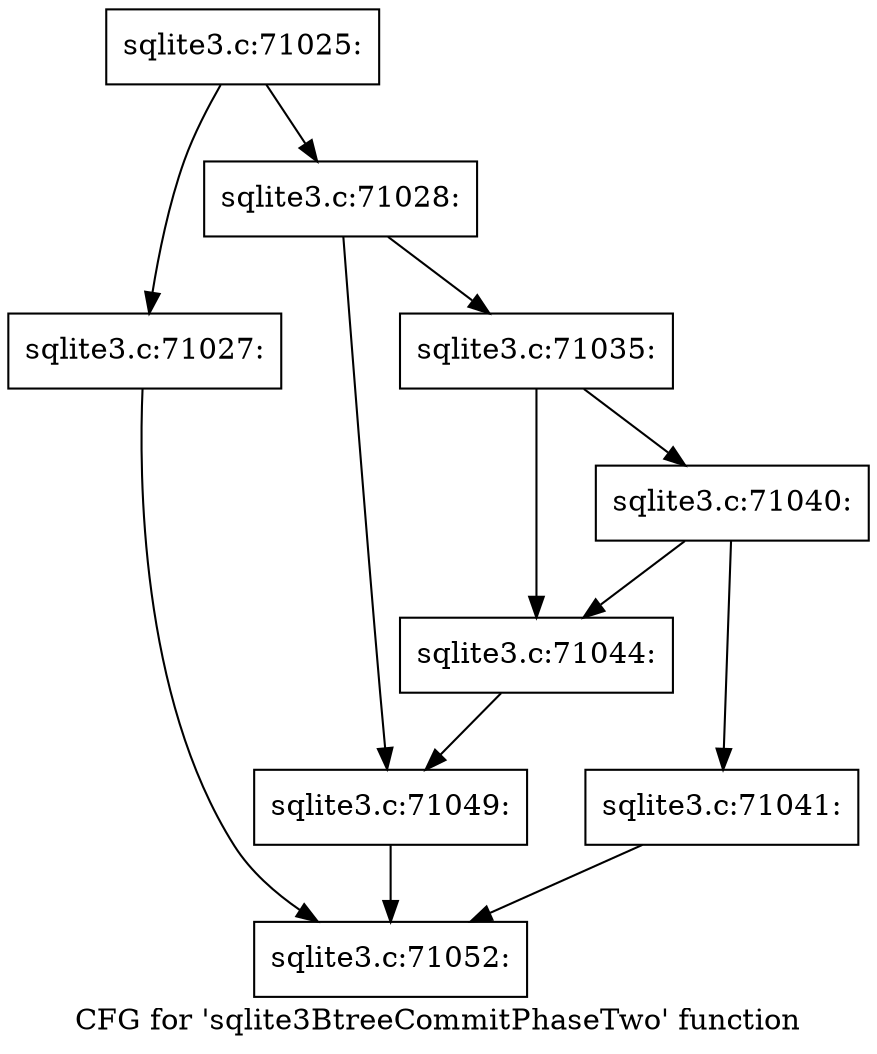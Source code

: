 digraph "CFG for 'sqlite3BtreeCommitPhaseTwo' function" {
	label="CFG for 'sqlite3BtreeCommitPhaseTwo' function";

	Node0x55c0f787f560 [shape=record,label="{sqlite3.c:71025:}"];
	Node0x55c0f787f560 -> Node0x55c0f7880030;
	Node0x55c0f787f560 -> Node0x55c0f787f450;
	Node0x55c0f7880030 [shape=record,label="{sqlite3.c:71027:}"];
	Node0x55c0f7880030 -> Node0x55c0f787f6e0;
	Node0x55c0f787f450 [shape=record,label="{sqlite3.c:71028:}"];
	Node0x55c0f787f450 -> Node0x55c0f7880fe0;
	Node0x55c0f787f450 -> Node0x55c0f7881030;
	Node0x55c0f7880fe0 [shape=record,label="{sqlite3.c:71035:}"];
	Node0x55c0f7880fe0 -> Node0x55c0f78828a0;
	Node0x55c0f7880fe0 -> Node0x55c0f7882580;
	Node0x55c0f78828a0 [shape=record,label="{sqlite3.c:71040:}"];
	Node0x55c0f78828a0 -> Node0x55c0f58af970;
	Node0x55c0f78828a0 -> Node0x55c0f7882580;
	Node0x55c0f58af970 [shape=record,label="{sqlite3.c:71041:}"];
	Node0x55c0f58af970 -> Node0x55c0f787f6e0;
	Node0x55c0f7882580 [shape=record,label="{sqlite3.c:71044:}"];
	Node0x55c0f7882580 -> Node0x55c0f7881030;
	Node0x55c0f7881030 [shape=record,label="{sqlite3.c:71049:}"];
	Node0x55c0f7881030 -> Node0x55c0f787f6e0;
	Node0x55c0f787f6e0 [shape=record,label="{sqlite3.c:71052:}"];
}
